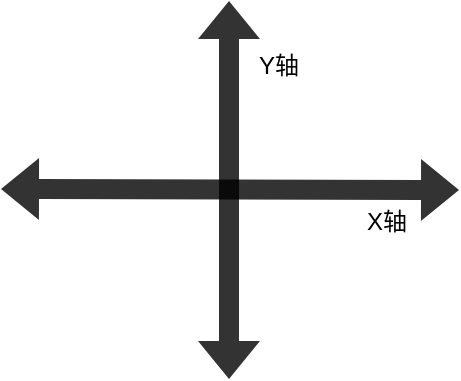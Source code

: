 <mxfile version="21.2.3" type="github">
  <diagram name="Page-1" id="AgCyap1wbexSV31dGCxR">
    <mxGraphModel dx="1434" dy="714" grid="1" gridSize="10" guides="1" tooltips="1" connect="1" arrows="1" fold="1" page="1" pageScale="1" pageWidth="850" pageHeight="1100" math="0" shadow="0">
      <root>
        <mxCell id="0" />
        <mxCell id="1" parent="0" />
        <mxCell id="vHHMmetvZtOww9Zr3xu--3" value="" style="shape=image;html=1;verticalAlign=top;verticalLabelPosition=bottom;labelBackgroundColor=#ffffff;imageAspect=0;aspect=fixed;image=https://cdn4.iconfinder.com/data/icons/ionicons/512/icon-eye-128.png;strokeColor=none;opacity=80;" vertex="1" parent="1">
          <mxGeometry x="360" y="300" width="150" height="150" as="geometry" />
        </mxCell>
        <mxCell id="vHHMmetvZtOww9Zr3xu--5" value="" style="shape=flexArrow;endArrow=classic;startArrow=classic;html=1;rounded=0;fillColor=#000000;strokeColor=none;opacity=80;" edge="1" parent="1">
          <mxGeometry width="100" height="100" relative="1" as="geometry">
            <mxPoint x="434.5" y="470" as="sourcePoint" />
            <mxPoint x="434.5" y="280" as="targetPoint" />
          </mxGeometry>
        </mxCell>
        <mxCell id="vHHMmetvZtOww9Zr3xu--7" value="" style="shape=flexArrow;endArrow=classic;startArrow=classic;html=1;rounded=0;fillColor=#000000;strokeColor=none;opacity=80;" edge="1" parent="1">
          <mxGeometry width="100" height="100" relative="1" as="geometry">
            <mxPoint x="320" y="374.5" as="sourcePoint" />
            <mxPoint x="550" y="375" as="targetPoint" />
          </mxGeometry>
        </mxCell>
        <mxCell id="vHHMmetvZtOww9Zr3xu--8" value="X轴" style="text;html=1;align=center;verticalAlign=middle;resizable=0;points=[];autosize=1;strokeColor=none;fillColor=none;" vertex="1" parent="1">
          <mxGeometry x="493" y="376" width="40" height="30" as="geometry" />
        </mxCell>
        <mxCell id="vHHMmetvZtOww9Zr3xu--9" value="Y轴" style="text;html=1;align=center;verticalAlign=middle;resizable=0;points=[];autosize=1;strokeColor=none;fillColor=none;" vertex="1" parent="1">
          <mxGeometry x="439" y="298" width="40" height="30" as="geometry" />
        </mxCell>
      </root>
    </mxGraphModel>
  </diagram>
</mxfile>
